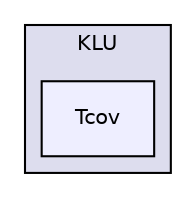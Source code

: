 digraph "libs/SuiteSparse/KLU/Tcov" {
  compound=true
  node [ fontsize="10", fontname="Helvetica"];
  edge [ labelfontsize="10", labelfontname="Helvetica"];
  subgraph clusterdir_5f5d892bb5db00d33e22891ab42b16a7 {
    graph [ bgcolor="#ddddee", pencolor="black", label="KLU" fontname="Helvetica", fontsize="10", URL="dir_5f5d892bb5db00d33e22891ab42b16a7.html"]
  dir_b2cfdd6e056164d93bfa0744b685e5aa [shape=box, label="Tcov", style="filled", fillcolor="#eeeeff", pencolor="black", URL="dir_b2cfdd6e056164d93bfa0744b685e5aa.html"];
  }
}
